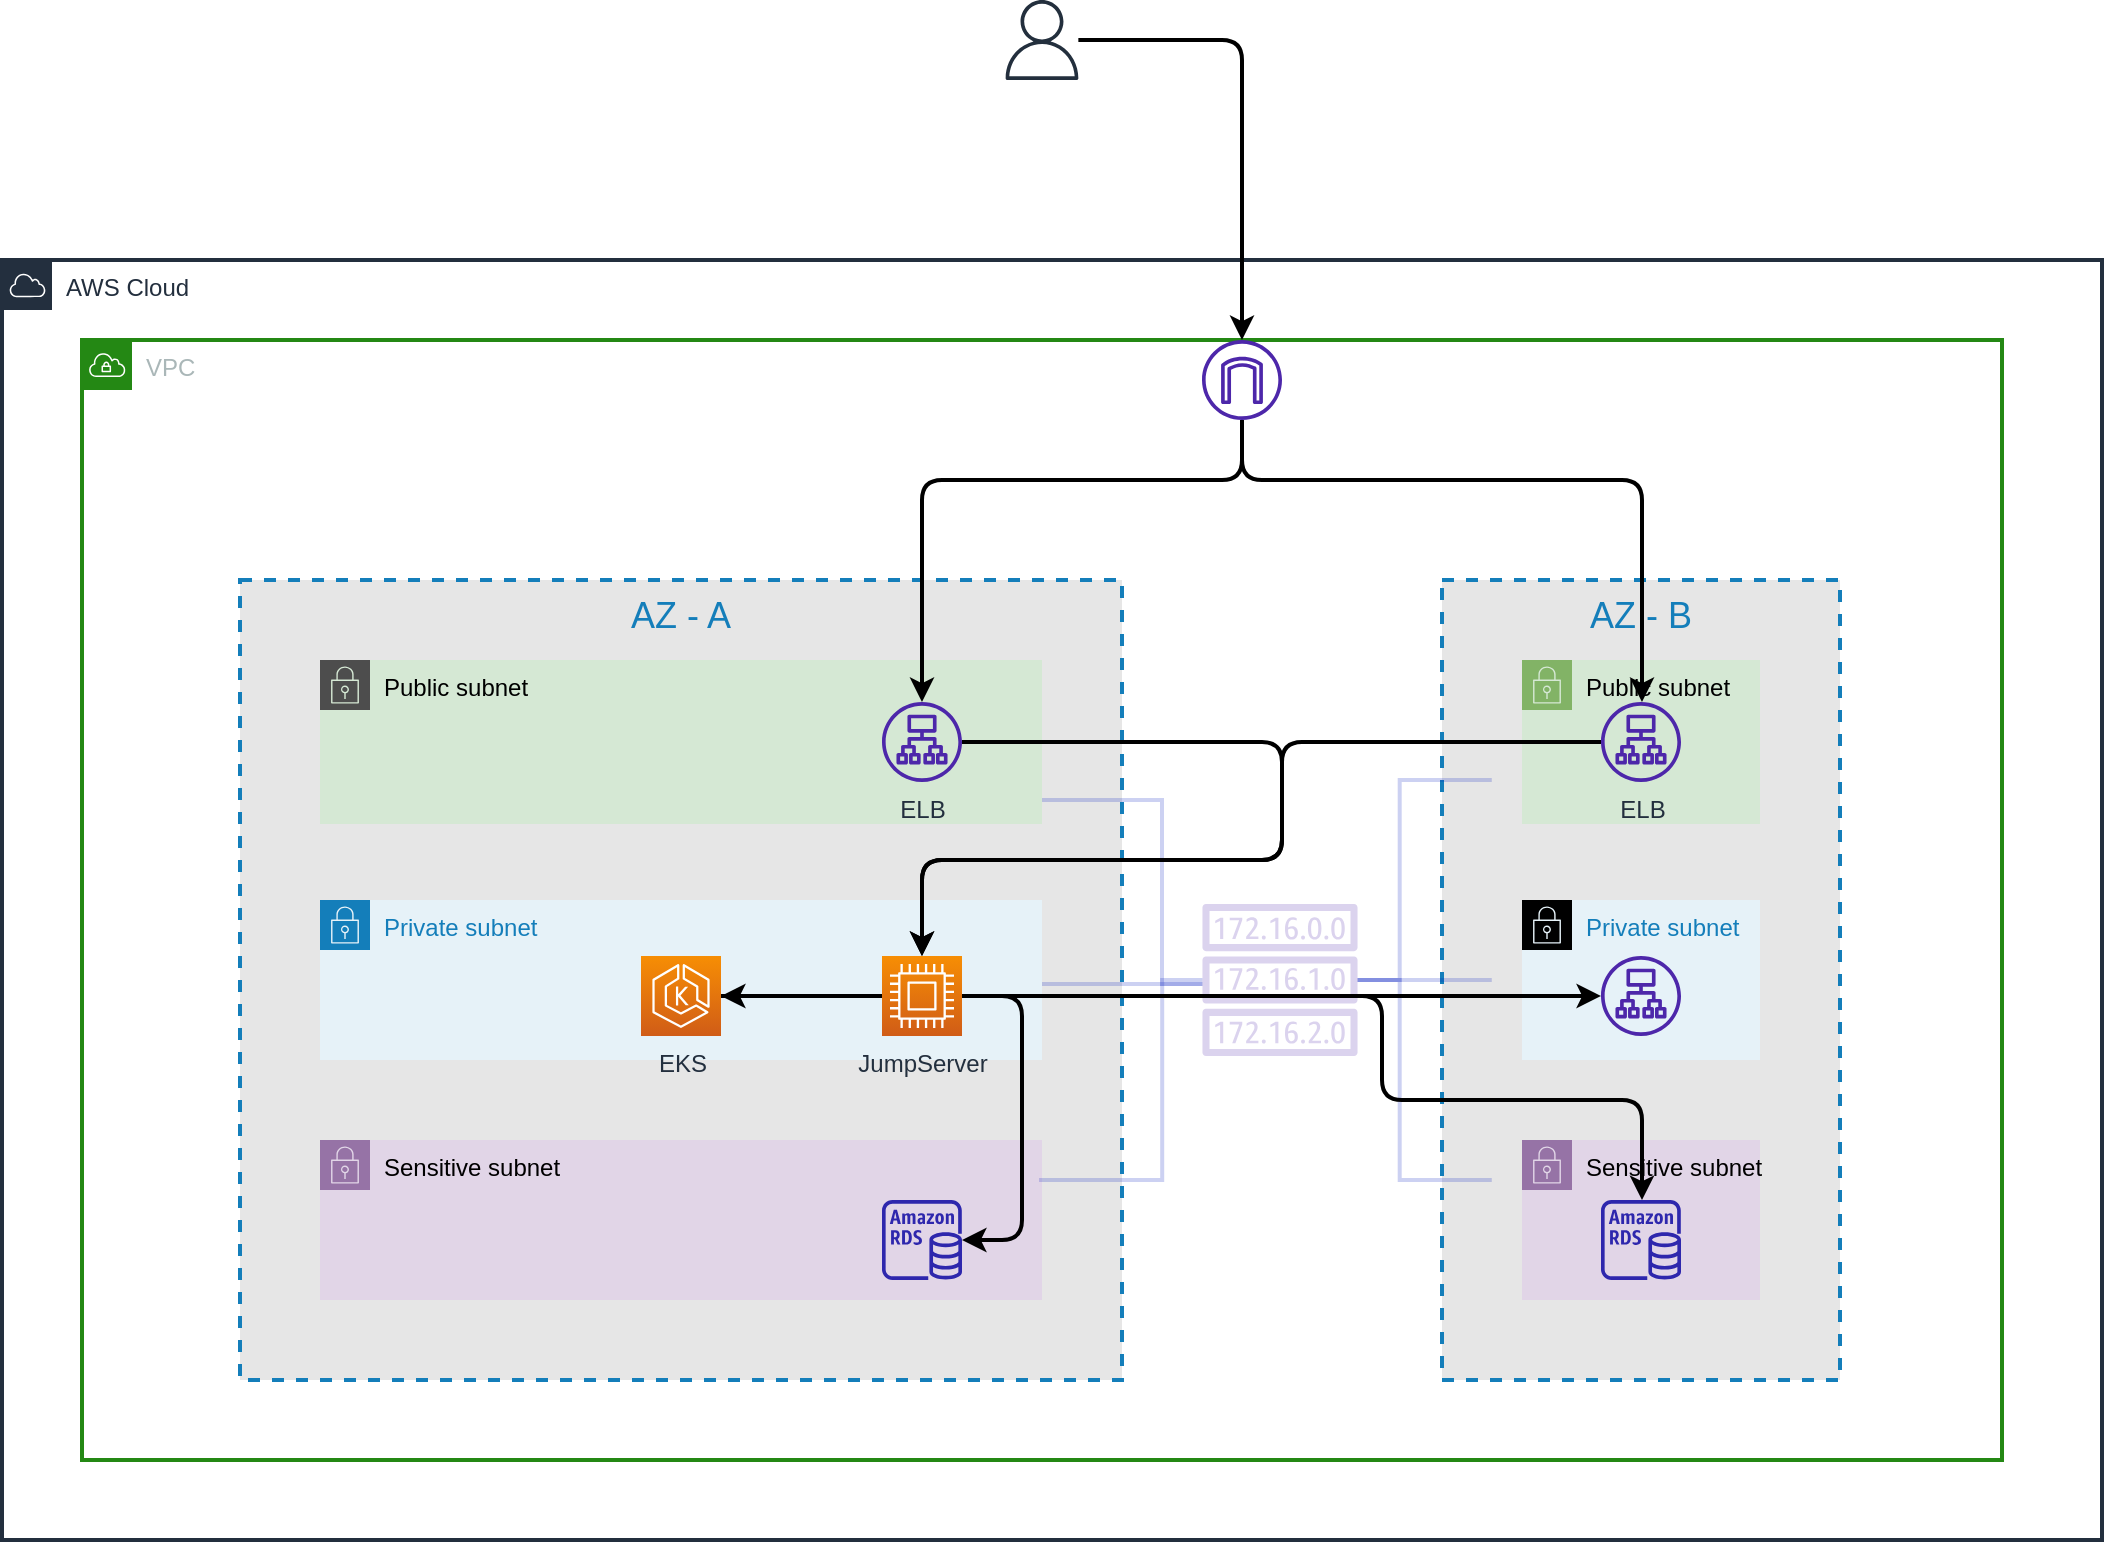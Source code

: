 <mxfile version="16.1.0" type="github">
  <diagram id="u_3kQUr9uVrfoITGdIjY" name="Page-1">
    <mxGraphModel dx="1608" dy="903" grid="1" gridSize="10" guides="1" tooltips="1" connect="1" arrows="1" fold="1" page="1" pageScale="1" pageWidth="827" pageHeight="1169" math="0" shadow="0">
      <root>
        <mxCell id="0" />
        <mxCell id="1" parent="0" />
        <mxCell id="-dqMX0dqwECL1H6PeXHk-1" value="AWS Cloud" style="points=[[0,0],[0.25,0],[0.5,0],[0.75,0],[1,0],[1,0.25],[1,0.5],[1,0.75],[1,1],[0.75,1],[0.5,1],[0.25,1],[0,1],[0,0.75],[0,0.5],[0,0.25]];outlineConnect=0;gradientColor=none;html=1;whiteSpace=wrap;fontSize=12;fontStyle=0;container=1;pointerEvents=0;collapsible=0;recursiveResize=0;shape=mxgraph.aws4.group;grIcon=mxgraph.aws4.group_aws_cloud;strokeColor=#232F3E;fillColor=none;verticalAlign=top;align=left;spacingLeft=30;fontColor=#232F3E;dashed=0;strokeWidth=2;" vertex="1" parent="1">
          <mxGeometry x="120" y="320" width="1050" height="640" as="geometry" />
        </mxCell>
        <mxCell id="-dqMX0dqwECL1H6PeXHk-2" value="VPC" style="points=[[0,0],[0.25,0],[0.5,0],[0.75,0],[1,0],[1,0.25],[1,0.5],[1,0.75],[1,1],[0.75,1],[0.5,1],[0.25,1],[0,1],[0,0.75],[0,0.5],[0,0.25]];outlineConnect=0;gradientColor=none;html=1;whiteSpace=wrap;fontSize=12;fontStyle=0;container=1;pointerEvents=0;collapsible=0;recursiveResize=0;shape=mxgraph.aws4.group;grIcon=mxgraph.aws4.group_vpc;strokeColor=#248814;fillColor=none;verticalAlign=top;align=left;spacingLeft=30;fontColor=#AAB7B8;dashed=0;strokeWidth=2;" vertex="1" parent="-dqMX0dqwECL1H6PeXHk-1">
          <mxGeometry x="40" y="40" width="960" height="560" as="geometry" />
        </mxCell>
        <mxCell id="-dqMX0dqwECL1H6PeXHk-23" value="AZ - B" style="fillColor=#E6E6E6;strokeColor=#147EBA;dashed=1;verticalAlign=top;fontStyle=0;fontColor=#147EBA;strokeWidth=2;fontSize=18;" vertex="1" parent="-dqMX0dqwECL1H6PeXHk-2">
          <mxGeometry x="680" y="120" width="199" height="400" as="geometry" />
        </mxCell>
        <mxCell id="-dqMX0dqwECL1H6PeXHk-3" value="AZ - A" style="fillColor=#E6E6E6;strokeColor=#147EBA;dashed=1;verticalAlign=top;fontStyle=0;fontColor=#147EBA;strokeWidth=2;fontSize=18;" vertex="1" parent="-dqMX0dqwECL1H6PeXHk-2">
          <mxGeometry x="79" y="120" width="441" height="400" as="geometry" />
        </mxCell>
        <mxCell id="-dqMX0dqwECL1H6PeXHk-5" value="Public subnet" style="points=[[0,0],[0.25,0],[0.5,0],[0.75,0],[1,0],[1,0.25],[1,0.5],[1,0.75],[1,1],[0.75,1],[0.5,1],[0.25,1],[0,1],[0,0.75],[0,0.5],[0,0.25]];outlineConnect=0;html=1;whiteSpace=wrap;fontSize=12;fontStyle=0;container=1;pointerEvents=0;collapsible=0;recursiveResize=0;shape=mxgraph.aws4.group;grIcon=mxgraph.aws4.group_security_group;grStroke=0;strokeColor=#4D4D4D;fillColor=#d5e8d4;verticalAlign=top;align=left;spacingLeft=30;dashed=0;strokeWidth=1;" vertex="1" parent="-dqMX0dqwECL1H6PeXHk-2">
          <mxGeometry x="119" y="160" width="361" height="82" as="geometry" />
        </mxCell>
        <mxCell id="-dqMX0dqwECL1H6PeXHk-6" value="ELB" style="sketch=0;outlineConnect=0;fontColor=#232F3E;gradientColor=none;fillColor=#4D27AA;strokeColor=none;dashed=0;verticalLabelPosition=bottom;verticalAlign=top;align=center;html=1;fontSize=12;fontStyle=0;aspect=fixed;pointerEvents=1;shape=mxgraph.aws4.application_load_balancer;" vertex="1" parent="-dqMX0dqwECL1H6PeXHk-5">
          <mxGeometry x="281" y="21" width="40" height="40" as="geometry" />
        </mxCell>
        <mxCell id="-dqMX0dqwECL1H6PeXHk-9" value="Private subnet" style="points=[[0,0],[0.25,0],[0.5,0],[0.75,0],[1,0],[1,0.25],[1,0.5],[1,0.75],[1,1],[0.75,1],[0.5,1],[0.25,1],[0,1],[0,0.75],[0,0.5],[0,0.25]];outlineConnect=0;gradientColor=none;html=1;whiteSpace=wrap;fontSize=12;fontStyle=0;container=1;pointerEvents=0;collapsible=0;recursiveResize=0;shape=mxgraph.aws4.group;grIcon=mxgraph.aws4.group_security_group;grStroke=0;strokeColor=#147EBA;fillColor=#E6F2F8;verticalAlign=top;align=left;spacingLeft=30;fontColor=#147EBA;dashed=0;" vertex="1" parent="-dqMX0dqwECL1H6PeXHk-2">
          <mxGeometry x="119" y="280" width="361" height="80" as="geometry" />
        </mxCell>
        <mxCell id="-dqMX0dqwECL1H6PeXHk-35" value="JumpServer" style="sketch=0;points=[[0,0,0],[0.25,0,0],[0.5,0,0],[0.75,0,0],[1,0,0],[0,1,0],[0.25,1,0],[0.5,1,0],[0.75,1,0],[1,1,0],[0,0.25,0],[0,0.5,0],[0,0.75,0],[1,0.25,0],[1,0.5,0],[1,0.75,0]];outlineConnect=0;fontColor=#232F3E;gradientColor=#F78E04;gradientDirection=north;fillColor=#D05C17;strokeColor=#ffffff;dashed=0;verticalLabelPosition=bottom;verticalAlign=top;align=center;html=1;fontSize=12;fontStyle=0;aspect=fixed;shape=mxgraph.aws4.resourceIcon;resIcon=mxgraph.aws4.compute;" vertex="1" parent="-dqMX0dqwECL1H6PeXHk-9">
          <mxGeometry x="281" y="28" width="40" height="40" as="geometry" />
        </mxCell>
        <mxCell id="-dqMX0dqwECL1H6PeXHk-11" value="Sensitive subnet" style="points=[[0,0],[0.25,0],[0.5,0],[0.75,0],[1,0],[1,0.25],[1,0.5],[1,0.75],[1,1],[0.75,1],[0.5,1],[0.25,1],[0,1],[0,0.75],[0,0.5],[0,0.25]];outlineConnect=0;html=1;whiteSpace=wrap;fontSize=12;fontStyle=0;container=1;pointerEvents=0;collapsible=0;recursiveResize=0;shape=mxgraph.aws4.group;grIcon=mxgraph.aws4.group_security_group;grStroke=0;strokeColor=#9673a6;fillColor=#e1d5e7;verticalAlign=top;align=left;spacingLeft=30;dashed=0;" vertex="1" parent="-dqMX0dqwECL1H6PeXHk-2">
          <mxGeometry x="119" y="400" width="361" height="80" as="geometry" />
        </mxCell>
        <mxCell id="-dqMX0dqwECL1H6PeXHk-12" value="" style="sketch=0;outlineConnect=0;fontColor=#232F3E;gradientColor=none;fillColor=#2E27AD;strokeColor=none;dashed=0;verticalLabelPosition=bottom;verticalAlign=top;align=center;html=1;fontSize=12;fontStyle=0;aspect=fixed;pointerEvents=1;shape=mxgraph.aws4.rds_instance;" vertex="1" parent="-dqMX0dqwECL1H6PeXHk-11">
          <mxGeometry x="281" y="30" width="40" height="40" as="geometry" />
        </mxCell>
        <mxCell id="-dqMX0dqwECL1H6PeXHk-13" style="edgeStyle=orthogonalEdgeStyle;rounded=0;orthogonalLoop=1;jettySize=auto;html=1;strokeWidth=2;endArrow=none;endFill=0;fillColor=#0050ef;strokeColor=#001DBC;opacity=20;" edge="1" parent="-dqMX0dqwECL1H6PeXHk-2" source="-dqMX0dqwECL1H6PeXHk-19">
          <mxGeometry relative="1" as="geometry">
            <mxPoint x="480" y="230" as="targetPoint" />
            <Array as="points">
              <mxPoint x="540" y="322" />
              <mxPoint x="540" y="230" />
            </Array>
          </mxGeometry>
        </mxCell>
        <mxCell id="-dqMX0dqwECL1H6PeXHk-14" style="edgeStyle=orthogonalEdgeStyle;rounded=0;orthogonalLoop=1;jettySize=auto;html=1;endArrow=none;endFill=0;strokeWidth=2;strokeColor=#001DBC;fillColor=#0050ef;opacity=20;" edge="1" parent="-dqMX0dqwECL1H6PeXHk-2" source="-dqMX0dqwECL1H6PeXHk-19">
          <mxGeometry relative="1" as="geometry">
            <mxPoint x="481" y="323" as="targetPoint" />
            <Array as="points">
              <mxPoint x="510" y="322" />
              <mxPoint x="510" y="322" />
            </Array>
          </mxGeometry>
        </mxCell>
        <mxCell id="-dqMX0dqwECL1H6PeXHk-15" style="edgeStyle=orthogonalEdgeStyle;rounded=0;orthogonalLoop=1;jettySize=auto;html=1;entryX=0.906;entryY=0.75;entryDx=0;entryDy=0;entryPerimeter=0;endArrow=none;endFill=0;strokeWidth=2;strokeColor=#001DBC;fillColor=#0050ef;opacity=20;" edge="1" parent="-dqMX0dqwECL1H6PeXHk-2" source="-dqMX0dqwECL1H6PeXHk-19" target="-dqMX0dqwECL1H6PeXHk-3">
          <mxGeometry relative="1" as="geometry" />
        </mxCell>
        <mxCell id="-dqMX0dqwECL1H6PeXHk-16" style="edgeStyle=orthogonalEdgeStyle;rounded=0;orthogonalLoop=1;jettySize=auto;html=1;entryX=0.125;entryY=0.25;entryDx=0;entryDy=0;entryPerimeter=0;endArrow=none;endFill=0;strokeWidth=2;strokeColor=#001DBC;fillColor=#0050ef;opacity=20;" edge="1" parent="-dqMX0dqwECL1H6PeXHk-2" source="-dqMX0dqwECL1H6PeXHk-19" target="-dqMX0dqwECL1H6PeXHk-23">
          <mxGeometry relative="1" as="geometry" />
        </mxCell>
        <mxCell id="-dqMX0dqwECL1H6PeXHk-17" style="edgeStyle=orthogonalEdgeStyle;rounded=0;orthogonalLoop=1;jettySize=auto;html=1;entryX=0.125;entryY=0.5;entryDx=0;entryDy=0;entryPerimeter=0;endArrow=none;endFill=0;strokeWidth=2;strokeColor=#001DBC;fillColor=#0050ef;opacity=20;" edge="1" parent="-dqMX0dqwECL1H6PeXHk-2" source="-dqMX0dqwECL1H6PeXHk-19" target="-dqMX0dqwECL1H6PeXHk-23">
          <mxGeometry relative="1" as="geometry" />
        </mxCell>
        <mxCell id="-dqMX0dqwECL1H6PeXHk-18" style="edgeStyle=orthogonalEdgeStyle;rounded=0;orthogonalLoop=1;jettySize=auto;html=1;entryX=0.125;entryY=0.75;entryDx=0;entryDy=0;entryPerimeter=0;endArrow=none;endFill=0;strokeWidth=2;strokeColor=#001DBC;fillColor=#0050ef;opacity=20;" edge="1" parent="-dqMX0dqwECL1H6PeXHk-2" source="-dqMX0dqwECL1H6PeXHk-19" target="-dqMX0dqwECL1H6PeXHk-23">
          <mxGeometry relative="1" as="geometry" />
        </mxCell>
        <mxCell id="-dqMX0dqwECL1H6PeXHk-19" value="" style="sketch=0;outlineConnect=0;fontColor=#232F3E;gradientColor=none;fillColor=#4D27AA;strokeColor=none;dashed=0;verticalLabelPosition=bottom;verticalAlign=top;align=center;html=1;fontSize=12;fontStyle=0;aspect=fixed;pointerEvents=1;shape=mxgraph.aws4.route_table;opacity=20;" vertex="1" parent="-dqMX0dqwECL1H6PeXHk-2">
          <mxGeometry x="560" y="282" width="78" height="76" as="geometry" />
        </mxCell>
        <mxCell id="-dqMX0dqwECL1H6PeXHk-20" value="" style="sketch=0;outlineConnect=0;fontColor=#232F3E;gradientColor=none;fillColor=#4D27AA;strokeColor=none;dashed=0;verticalLabelPosition=bottom;verticalAlign=top;align=center;html=1;fontSize=12;fontStyle=0;aspect=fixed;pointerEvents=1;shape=mxgraph.aws4.internet_gateway;" vertex="1" parent="-dqMX0dqwECL1H6PeXHk-2">
          <mxGeometry x="560" width="40" height="40" as="geometry" />
        </mxCell>
        <mxCell id="-dqMX0dqwECL1H6PeXHk-22" style="edgeStyle=orthogonalEdgeStyle;rounded=1;orthogonalLoop=1;jettySize=auto;html=1;strokeWidth=2;startArrow=none;" edge="1" parent="-dqMX0dqwECL1H6PeXHk-2" target="-dqMX0dqwECL1H6PeXHk-12">
          <mxGeometry relative="1" as="geometry">
            <mxPoint x="440" y="328" as="sourcePoint" />
            <Array as="points">
              <mxPoint x="470" y="328" />
              <mxPoint x="470" y="450" />
            </Array>
          </mxGeometry>
        </mxCell>
        <mxCell id="-dqMX0dqwECL1H6PeXHk-25" value="Public subnet" style="points=[[0,0],[0.25,0],[0.5,0],[0.75,0],[1,0],[1,0.25],[1,0.5],[1,0.75],[1,1],[0.75,1],[0.5,1],[0.25,1],[0,1],[0,0.75],[0,0.5],[0,0.25]];outlineConnect=0;html=1;whiteSpace=wrap;fontSize=12;fontStyle=0;container=1;pointerEvents=0;collapsible=0;recursiveResize=0;shape=mxgraph.aws4.group;grIcon=mxgraph.aws4.group_security_group;grStroke=0;strokeColor=#82b366;fillColor=#d5e8d4;verticalAlign=top;align=left;spacingLeft=30;dashed=0;" vertex="1" parent="-dqMX0dqwECL1H6PeXHk-2">
          <mxGeometry x="720" y="160" width="119" height="82" as="geometry" />
        </mxCell>
        <mxCell id="-dqMX0dqwECL1H6PeXHk-29" value="Private subnet" style="points=[[0,0],[0.25,0],[0.5,0],[0.75,0],[1,0],[1,0.25],[1,0.5],[1,0.75],[1,1],[0.75,1],[0.5,1],[0.25,1],[0,1],[0,0.75],[0,0.5],[0,0.25]];outlineConnect=0;gradientColor=none;html=1;whiteSpace=wrap;fontSize=12;fontStyle=0;container=1;pointerEvents=0;collapsible=0;recursiveResize=0;shape=mxgraph.aws4.group;grIcon=mxgraph.aws4.group_security_group;grStroke=0;strokeColor=#000000;fillColor=#E6F2F8;verticalAlign=top;align=left;spacingLeft=30;fontColor=#147EBA;dashed=0;" vertex="1" parent="-dqMX0dqwECL1H6PeXHk-2">
          <mxGeometry x="720" y="280" width="119" height="80" as="geometry" />
        </mxCell>
        <mxCell id="-dqMX0dqwECL1H6PeXHk-40" value="" style="sketch=0;outlineConnect=0;fontColor=#232F3E;gradientColor=none;fillColor=#4D27AA;strokeColor=none;dashed=0;verticalLabelPosition=bottom;verticalAlign=top;align=center;html=1;fontSize=12;fontStyle=0;aspect=fixed;pointerEvents=1;shape=mxgraph.aws4.application_load_balancer;" vertex="1" parent="-dqMX0dqwECL1H6PeXHk-29">
          <mxGeometry x="39.5" y="28" width="40" height="40" as="geometry" />
        </mxCell>
        <mxCell id="-dqMX0dqwECL1H6PeXHk-31" value="Sensitive&amp;nbsp;subnet" style="points=[[0,0],[0.25,0],[0.5,0],[0.75,0],[1,0],[1,0.25],[1,0.5],[1,0.75],[1,1],[0.75,1],[0.5,1],[0.25,1],[0,1],[0,0.75],[0,0.5],[0,0.25]];outlineConnect=0;html=1;whiteSpace=wrap;fontSize=12;fontStyle=0;container=1;pointerEvents=0;collapsible=0;recursiveResize=0;shape=mxgraph.aws4.group;grIcon=mxgraph.aws4.group_security_group;grStroke=0;strokeColor=#9673a6;fillColor=#e1d5e7;verticalAlign=top;align=left;spacingLeft=30;dashed=0;" vertex="1" parent="-dqMX0dqwECL1H6PeXHk-2">
          <mxGeometry x="720" y="400" width="119" height="80" as="geometry" />
        </mxCell>
        <mxCell id="-dqMX0dqwECL1H6PeXHk-32" value="" style="sketch=0;outlineConnect=0;fontColor=#232F3E;gradientColor=none;fillColor=#2E27AD;strokeColor=none;dashed=0;verticalLabelPosition=bottom;verticalAlign=top;align=center;html=1;fontSize=12;fontStyle=0;aspect=fixed;pointerEvents=1;shape=mxgraph.aws4.rds_instance;" vertex="1" parent="-dqMX0dqwECL1H6PeXHk-31">
          <mxGeometry x="39.5" y="30" width="40" height="40" as="geometry" />
        </mxCell>
        <mxCell id="-dqMX0dqwECL1H6PeXHk-4" style="edgeStyle=orthogonalEdgeStyle;rounded=1;orthogonalLoop=1;jettySize=auto;html=1;strokeWidth=2;startArrow=classic;startFill=1;endArrow=none;endFill=0;" edge="1" parent="-dqMX0dqwECL1H6PeXHk-2" source="-dqMX0dqwECL1H6PeXHk-6" target="-dqMX0dqwECL1H6PeXHk-20">
          <mxGeometry relative="1" as="geometry">
            <Array as="points">
              <mxPoint x="420" y="70" />
              <mxPoint x="580" y="70" />
            </Array>
          </mxGeometry>
        </mxCell>
        <mxCell id="-dqMX0dqwECL1H6PeXHk-37" style="edgeStyle=orthogonalEdgeStyle;rounded=1;orthogonalLoop=1;jettySize=auto;html=1;startArrow=none;startFill=0;endArrow=classic;endFill=1;strokeWidth=2;" edge="1" parent="-dqMX0dqwECL1H6PeXHk-2" source="-dqMX0dqwECL1H6PeXHk-6" target="-dqMX0dqwECL1H6PeXHk-35">
          <mxGeometry relative="1" as="geometry">
            <Array as="points">
              <mxPoint x="600" y="201" />
              <mxPoint x="600" y="260" />
              <mxPoint x="420" y="260" />
            </Array>
          </mxGeometry>
        </mxCell>
        <mxCell id="-dqMX0dqwECL1H6PeXHk-38" style="edgeStyle=orthogonalEdgeStyle;rounded=1;orthogonalLoop=1;jettySize=auto;html=1;startArrow=none;startFill=0;endArrow=classic;endFill=1;strokeWidth=2;" edge="1" parent="-dqMX0dqwECL1H6PeXHk-2" source="-dqMX0dqwECL1H6PeXHk-35" target="-dqMX0dqwECL1H6PeXHk-10">
          <mxGeometry relative="1" as="geometry" />
        </mxCell>
        <mxCell id="-dqMX0dqwECL1H6PeXHk-10" value="EKS" style="sketch=0;points=[[0,0,0],[0.25,0,0],[0.5,0,0],[0.75,0,0],[1,0,0],[0,1,0],[0.25,1,0],[0.5,1,0],[0.75,1,0],[1,1,0],[0,0.25,0],[0,0.5,0],[0,0.75,0],[1,0.25,0],[1,0.5,0],[1,0.75,0]];outlineConnect=0;fontColor=#232F3E;gradientColor=#F78E04;gradientDirection=north;fillColor=#D05C17;strokeColor=#ffffff;dashed=0;verticalLabelPosition=bottom;verticalAlign=top;align=center;html=1;fontSize=12;fontStyle=0;aspect=fixed;shape=mxgraph.aws4.resourceIcon;resIcon=mxgraph.aws4.eks;" vertex="1" parent="-dqMX0dqwECL1H6PeXHk-2">
          <mxGeometry x="279.5" y="308" width="40" height="40" as="geometry" />
        </mxCell>
        <mxCell id="-dqMX0dqwECL1H6PeXHk-39" value="" style="edgeStyle=orthogonalEdgeStyle;rounded=1;orthogonalLoop=1;jettySize=auto;html=1;strokeWidth=2;exitX=0;exitY=0.5;exitDx=0;exitDy=0;exitPerimeter=0;endArrow=none;" edge="1" parent="-dqMX0dqwECL1H6PeXHk-2" source="-dqMX0dqwECL1H6PeXHk-35" target="-dqMX0dqwECL1H6PeXHk-10">
          <mxGeometry relative="1" as="geometry">
            <mxPoint x="560" y="688" as="sourcePoint" />
            <mxPoint x="459.04" y="790.05" as="targetPoint" />
          </mxGeometry>
        </mxCell>
        <mxCell id="-dqMX0dqwECL1H6PeXHk-41" style="edgeStyle=orthogonalEdgeStyle;rounded=1;orthogonalLoop=1;jettySize=auto;html=1;startArrow=none;startFill=0;endArrow=classic;endFill=1;strokeWidth=2;" edge="1" parent="-dqMX0dqwECL1H6PeXHk-2" source="-dqMX0dqwECL1H6PeXHk-35" target="-dqMX0dqwECL1H6PeXHk-40">
          <mxGeometry relative="1" as="geometry" />
        </mxCell>
        <mxCell id="-dqMX0dqwECL1H6PeXHk-44" style="edgeStyle=orthogonalEdgeStyle;rounded=1;orthogonalLoop=1;jettySize=auto;html=1;startArrow=none;startFill=0;endArrow=classic;endFill=1;strokeWidth=2;" edge="1" parent="-dqMX0dqwECL1H6PeXHk-2" source="-dqMX0dqwECL1H6PeXHk-35" target="-dqMX0dqwECL1H6PeXHk-32">
          <mxGeometry relative="1" as="geometry">
            <Array as="points">
              <mxPoint x="650" y="328" />
              <mxPoint x="650" y="380" />
              <mxPoint x="780" y="380" />
            </Array>
          </mxGeometry>
        </mxCell>
        <mxCell id="-dqMX0dqwECL1H6PeXHk-46" style="edgeStyle=orthogonalEdgeStyle;rounded=1;orthogonalLoop=1;jettySize=auto;html=1;startArrow=none;startFill=0;endArrow=classic;endFill=1;strokeWidth=2;" edge="1" parent="-dqMX0dqwECL1H6PeXHk-2" source="-dqMX0dqwECL1H6PeXHk-20" target="-dqMX0dqwECL1H6PeXHk-45">
          <mxGeometry relative="1" as="geometry">
            <Array as="points">
              <mxPoint x="580" y="70" />
              <mxPoint x="780" y="70" />
            </Array>
          </mxGeometry>
        </mxCell>
        <mxCell id="-dqMX0dqwECL1H6PeXHk-47" style="edgeStyle=orthogonalEdgeStyle;rounded=1;orthogonalLoop=1;jettySize=auto;html=1;entryX=0.5;entryY=0;entryDx=0;entryDy=0;entryPerimeter=0;startArrow=none;startFill=0;endArrow=classic;endFill=1;strokeWidth=2;" edge="1" parent="-dqMX0dqwECL1H6PeXHk-2" source="-dqMX0dqwECL1H6PeXHk-45" target="-dqMX0dqwECL1H6PeXHk-35">
          <mxGeometry relative="1" as="geometry">
            <Array as="points">
              <mxPoint x="600" y="201" />
              <mxPoint x="600" y="260" />
              <mxPoint x="420" y="260" />
            </Array>
          </mxGeometry>
        </mxCell>
        <mxCell id="-dqMX0dqwECL1H6PeXHk-45" value="ELB" style="sketch=0;outlineConnect=0;fontColor=#232F3E;gradientColor=none;fillColor=#4D27AA;strokeColor=none;dashed=0;verticalLabelPosition=bottom;verticalAlign=top;align=center;html=1;fontSize=12;fontStyle=0;aspect=fixed;pointerEvents=1;shape=mxgraph.aws4.application_load_balancer;" vertex="1" parent="-dqMX0dqwECL1H6PeXHk-2">
          <mxGeometry x="759.5" y="181" width="40" height="40" as="geometry" />
        </mxCell>
        <mxCell id="-dqMX0dqwECL1H6PeXHk-43" style="edgeStyle=orthogonalEdgeStyle;rounded=1;orthogonalLoop=1;jettySize=auto;html=1;startArrow=none;startFill=0;endArrow=classic;endFill=1;strokeWidth=2;" edge="1" parent="1" source="-dqMX0dqwECL1H6PeXHk-42" target="-dqMX0dqwECL1H6PeXHk-20">
          <mxGeometry relative="1" as="geometry" />
        </mxCell>
        <mxCell id="-dqMX0dqwECL1H6PeXHk-42" value="" style="sketch=0;outlineConnect=0;fontColor=#232F3E;gradientColor=none;fillColor=#232F3D;strokeColor=none;dashed=0;verticalLabelPosition=bottom;verticalAlign=top;align=center;html=1;fontSize=12;fontStyle=0;aspect=fixed;pointerEvents=1;shape=mxgraph.aws4.user;" vertex="1" parent="1">
          <mxGeometry x="620" y="190" width="40" height="40" as="geometry" />
        </mxCell>
      </root>
    </mxGraphModel>
  </diagram>
</mxfile>
